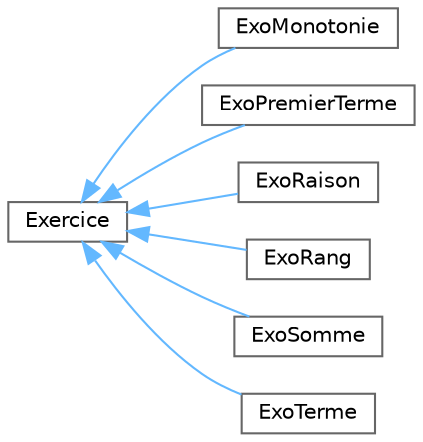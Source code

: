 digraph "Graphical Class Hierarchy"
{
 // LATEX_PDF_SIZE
  bgcolor="transparent";
  edge [fontname=Helvetica,fontsize=10,labelfontname=Helvetica,labelfontsize=10];
  node [fontname=Helvetica,fontsize=10,shape=box,height=0.2,width=0.4];
  rankdir="LR";
  Node0 [id="Node000000",label="Exercice",height=0.2,width=0.4,color="grey40", fillcolor="white", style="filled",URL="$class_exercice.html",tooltip="Classe abstraite mère des autres exercices."];
  Node0 -> Node1 [id="edge1_Node000000_Node000001",dir="back",color="steelblue1",style="solid",tooltip=" "];
  Node1 [id="Node000001",label="ExoMonotonie",height=0.2,width=0.4,color="grey40", fillcolor="white", style="filled",URL="$class_exo_monotonie.html",tooltip=" "];
  Node0 -> Node2 [id="edge2_Node000000_Node000002",dir="back",color="steelblue1",style="solid",tooltip=" "];
  Node2 [id="Node000002",label="ExoPremierTerme",height=0.2,width=0.4,color="grey40", fillcolor="white", style="filled",URL="$class_exo_premier_terme.html",tooltip=" "];
  Node0 -> Node3 [id="edge3_Node000000_Node000003",dir="back",color="steelblue1",style="solid",tooltip=" "];
  Node3 [id="Node000003",label="ExoRaison",height=0.2,width=0.4,color="grey40", fillcolor="white", style="filled",URL="$class_exo_raison.html",tooltip=" "];
  Node0 -> Node4 [id="edge4_Node000000_Node000004",dir="back",color="steelblue1",style="solid",tooltip=" "];
  Node4 [id="Node000004",label="ExoRang",height=0.2,width=0.4,color="grey40", fillcolor="white", style="filled",URL="$class_exo_rang.html",tooltip=" "];
  Node0 -> Node5 [id="edge5_Node000000_Node000005",dir="back",color="steelblue1",style="solid",tooltip=" "];
  Node5 [id="Node000005",label="ExoSomme",height=0.2,width=0.4,color="grey40", fillcolor="white", style="filled",URL="$class_exo_somme.html",tooltip=" "];
  Node0 -> Node6 [id="edge6_Node000000_Node000006",dir="back",color="steelblue1",style="solid",tooltip=" "];
  Node6 [id="Node000006",label="ExoTerme",height=0.2,width=0.4,color="grey40", fillcolor="white", style="filled",URL="$class_exo_terme.html",tooltip=" "];
}

